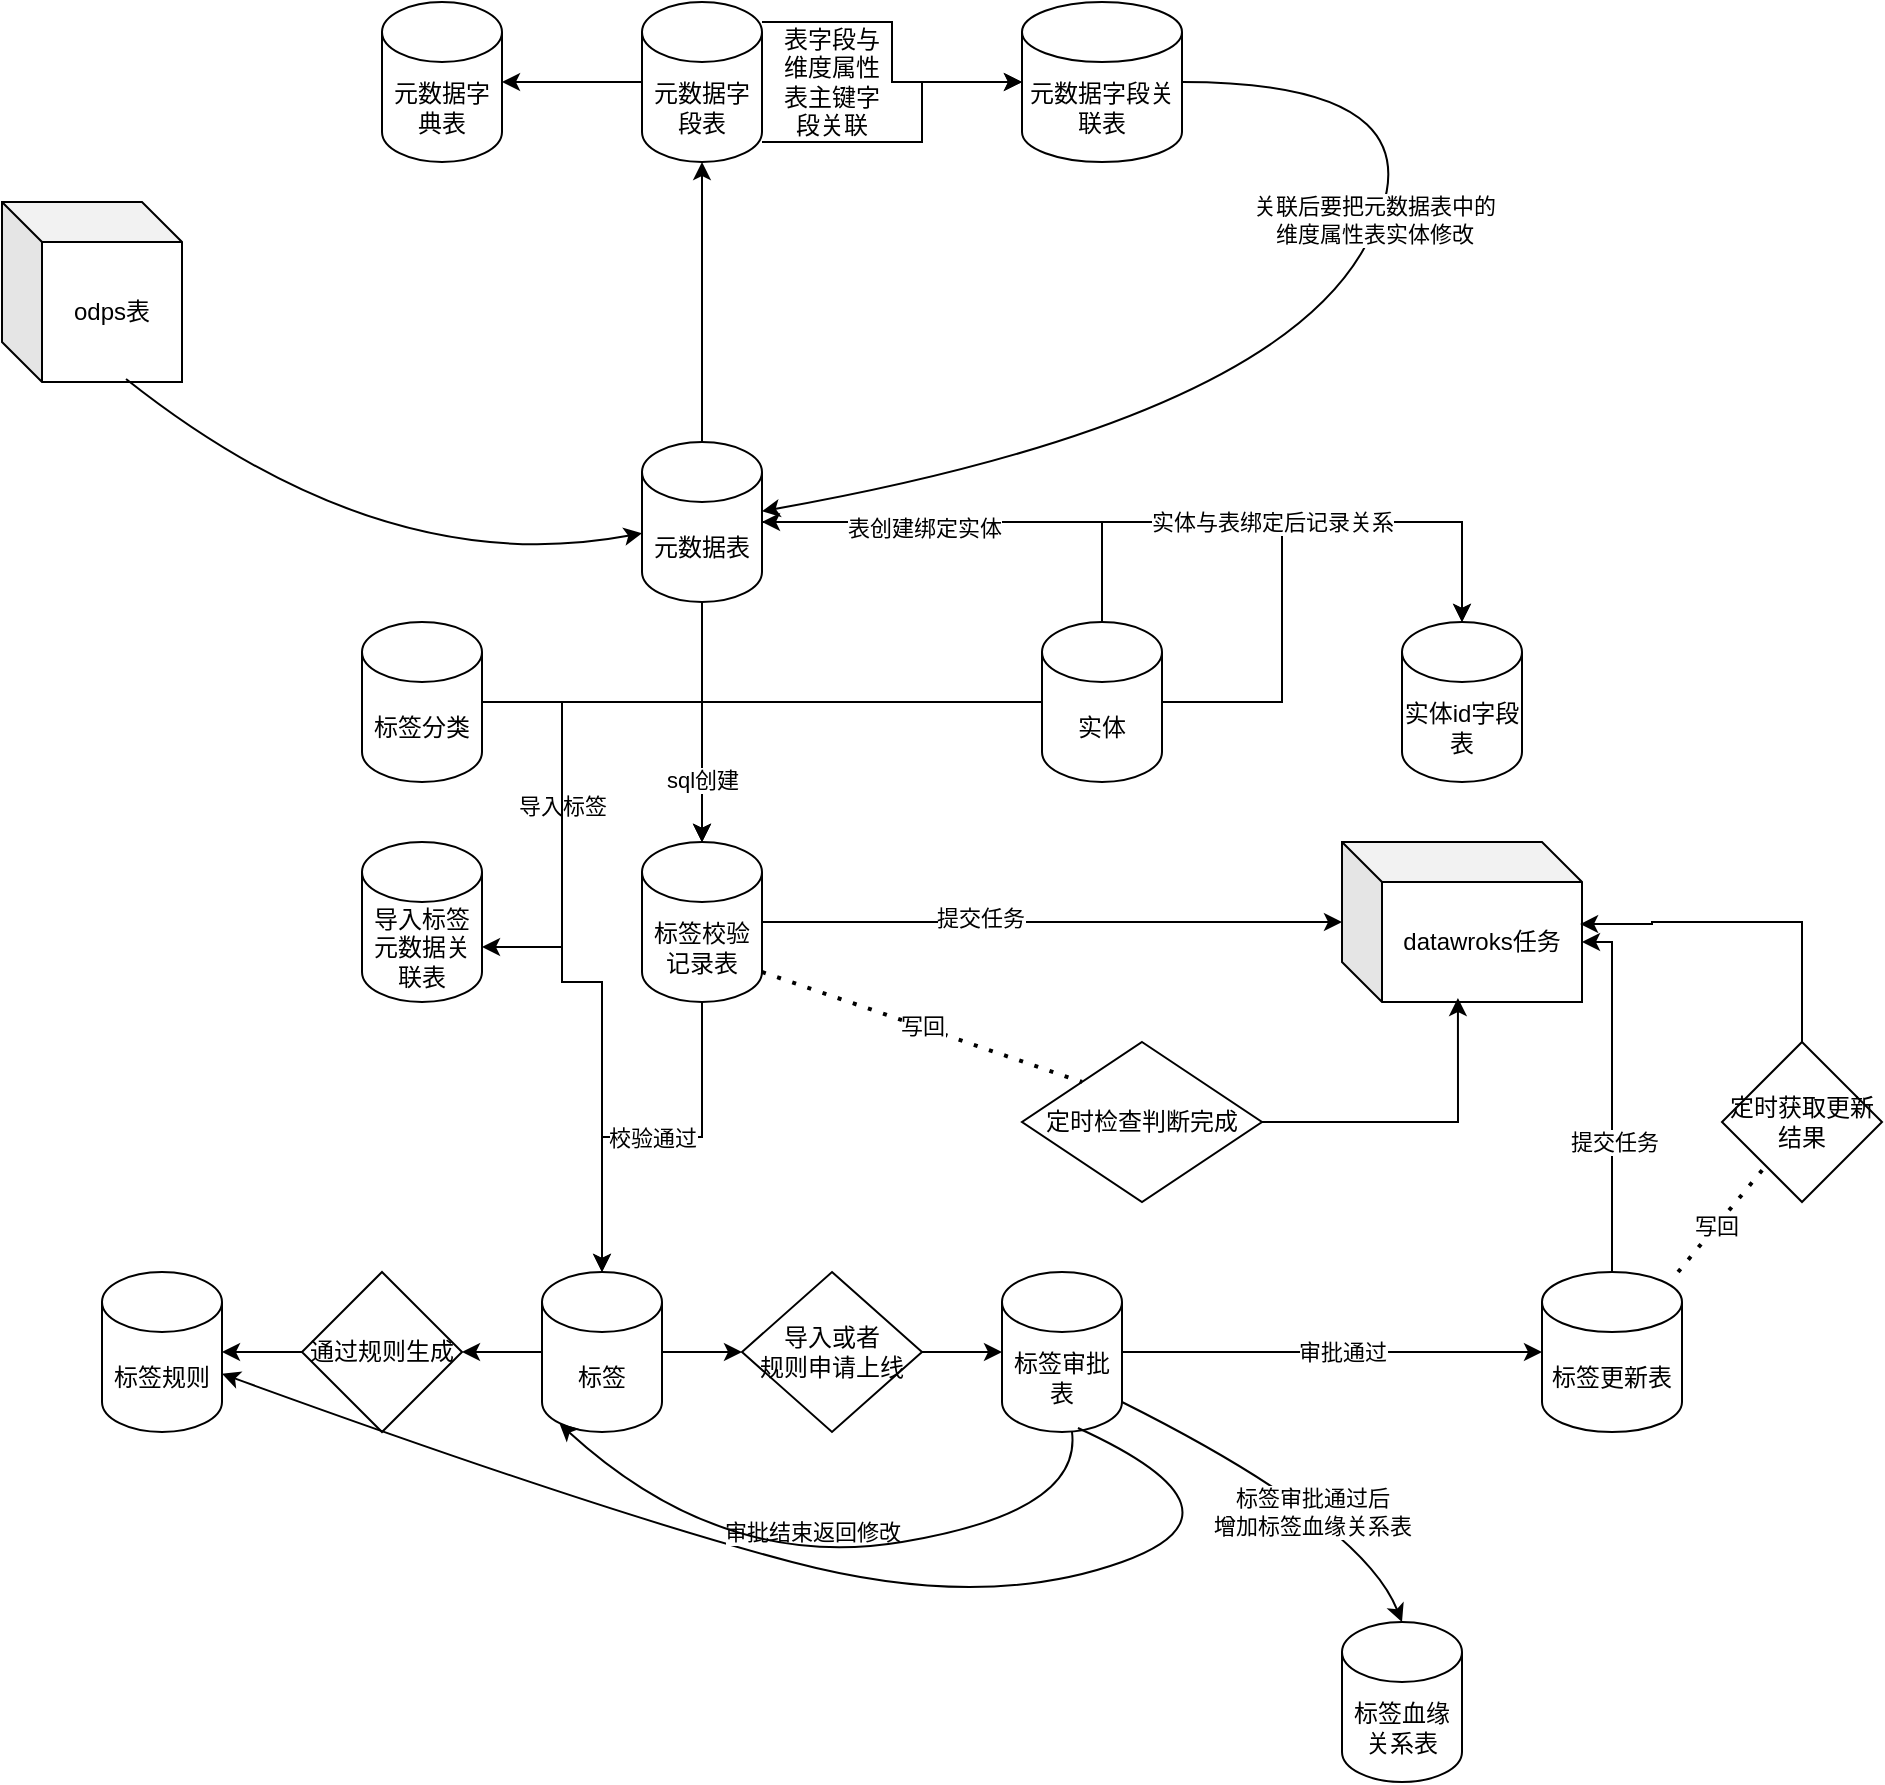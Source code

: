 <mxfile version="24.8.3">
  <diagram name="第 1 页" id="x1a2OVwLC4DQB-1H0HeX">
    <mxGraphModel dx="1853" dy="1819" grid="1" gridSize="10" guides="1" tooltips="1" connect="1" arrows="1" fold="1" page="1" pageScale="1" pageWidth="827" pageHeight="1169" math="0" shadow="0">
      <root>
        <mxCell id="0" />
        <mxCell id="1" parent="0" />
        <mxCell id="-SsP1CFAZnbRiIt0Rbaj-4" value="odps表" style="shape=cube;whiteSpace=wrap;html=1;boundedLbl=1;backgroundOutline=1;darkOpacity=0.05;darkOpacity2=0.1;" parent="1" vertex="1">
          <mxGeometry x="-60" y="50" width="90" height="90" as="geometry" />
        </mxCell>
        <mxCell id="-SsP1CFAZnbRiIt0Rbaj-8" style="edgeStyle=orthogonalEdgeStyle;rounded=0;orthogonalLoop=1;jettySize=auto;html=1;" parent="1" source="-SsP1CFAZnbRiIt0Rbaj-5" target="-SsP1CFAZnbRiIt0Rbaj-6" edge="1">
          <mxGeometry relative="1" as="geometry">
            <Array as="points">
              <mxPoint x="490" y="210" />
            </Array>
          </mxGeometry>
        </mxCell>
        <mxCell id="-SsP1CFAZnbRiIt0Rbaj-50" style="edgeStyle=orthogonalEdgeStyle;rounded=0;orthogonalLoop=1;jettySize=auto;html=1;" parent="1" source="-SsP1CFAZnbRiIt0Rbaj-5" target="-SsP1CFAZnbRiIt0Rbaj-47" edge="1">
          <mxGeometry relative="1" as="geometry" />
        </mxCell>
        <mxCell id="-SsP1CFAZnbRiIt0Rbaj-71" style="edgeStyle=orthogonalEdgeStyle;rounded=0;orthogonalLoop=1;jettySize=auto;html=1;" parent="1" source="-SsP1CFAZnbRiIt0Rbaj-5" target="-SsP1CFAZnbRiIt0Rbaj-68" edge="1">
          <mxGeometry relative="1" as="geometry">
            <Array as="points">
              <mxPoint x="580" y="300" />
              <mxPoint x="580" y="210" />
              <mxPoint x="670" y="210" />
            </Array>
          </mxGeometry>
        </mxCell>
        <mxCell id="-SsP1CFAZnbRiIt0Rbaj-5" value="实体" style="shape=cylinder3;whiteSpace=wrap;html=1;boundedLbl=1;backgroundOutline=1;size=15;" parent="1" vertex="1">
          <mxGeometry x="460" y="260" width="60" height="80" as="geometry" />
        </mxCell>
        <mxCell id="-SsP1CFAZnbRiIt0Rbaj-48" style="edgeStyle=orthogonalEdgeStyle;rounded=0;orthogonalLoop=1;jettySize=auto;html=1;" parent="1" source="-SsP1CFAZnbRiIt0Rbaj-6" target="-SsP1CFAZnbRiIt0Rbaj-47" edge="1">
          <mxGeometry relative="1" as="geometry" />
        </mxCell>
        <mxCell id="-SsP1CFAZnbRiIt0Rbaj-70" style="edgeStyle=orthogonalEdgeStyle;rounded=0;orthogonalLoop=1;jettySize=auto;html=1;" parent="1" source="-SsP1CFAZnbRiIt0Rbaj-6" target="-SsP1CFAZnbRiIt0Rbaj-68" edge="1">
          <mxGeometry relative="1" as="geometry">
            <Array as="points">
              <mxPoint x="670" y="210" />
            </Array>
          </mxGeometry>
        </mxCell>
        <mxCell id="-SsP1CFAZnbRiIt0Rbaj-72" value="实体与表绑定后记录关系" style="edgeLabel;html=1;align=center;verticalAlign=middle;resizable=0;points=[];" parent="-SsP1CFAZnbRiIt0Rbaj-70" vertex="1" connectable="0">
          <mxGeometry x="0.275" relative="1" as="geometry">
            <mxPoint as="offset" />
          </mxGeometry>
        </mxCell>
        <mxCell id="-SsP1CFAZnbRiIt0Rbaj-74" value="表创建绑定实体" style="edgeLabel;html=1;align=center;verticalAlign=middle;resizable=0;points=[];" parent="-SsP1CFAZnbRiIt0Rbaj-70" vertex="1" connectable="0">
          <mxGeometry x="-0.595" y="-3" relative="1" as="geometry">
            <mxPoint as="offset" />
          </mxGeometry>
        </mxCell>
        <mxCell id="nBwIrbf57UpdQbHYywen-2" style="edgeStyle=orthogonalEdgeStyle;rounded=0;orthogonalLoop=1;jettySize=auto;html=1;" parent="1" source="-SsP1CFAZnbRiIt0Rbaj-6" target="nBwIrbf57UpdQbHYywen-1" edge="1">
          <mxGeometry relative="1" as="geometry" />
        </mxCell>
        <mxCell id="-SsP1CFAZnbRiIt0Rbaj-6" value="元数据表" style="shape=cylinder3;whiteSpace=wrap;html=1;boundedLbl=1;backgroundOutline=1;size=15;" parent="1" vertex="1">
          <mxGeometry x="260" y="170" width="60" height="80" as="geometry" />
        </mxCell>
        <mxCell id="-SsP1CFAZnbRiIt0Rbaj-7" value="" style="curved=1;endArrow=classic;html=1;rounded=0;exitX=0.689;exitY=0.983;exitDx=0;exitDy=0;exitPerimeter=0;" parent="1" source="-SsP1CFAZnbRiIt0Rbaj-4" target="-SsP1CFAZnbRiIt0Rbaj-6" edge="1">
          <mxGeometry width="50" height="50" relative="1" as="geometry">
            <mxPoint x="180" y="200" as="sourcePoint" />
            <mxPoint x="230" y="150" as="targetPoint" />
            <Array as="points">
              <mxPoint x="130" y="240" />
            </Array>
          </mxGeometry>
        </mxCell>
        <mxCell id="-SsP1CFAZnbRiIt0Rbaj-9" value="元数据字典表" style="shape=cylinder3;whiteSpace=wrap;html=1;boundedLbl=1;backgroundOutline=1;size=15;" parent="1" vertex="1">
          <mxGeometry x="130" y="-50" width="60" height="80" as="geometry" />
        </mxCell>
        <mxCell id="-SsP1CFAZnbRiIt0Rbaj-11" value="元数据字段关联表" style="shape=cylinder3;whiteSpace=wrap;html=1;boundedLbl=1;backgroundOutline=1;size=15;" parent="1" vertex="1">
          <mxGeometry x="450" y="-50" width="80" height="80" as="geometry" />
        </mxCell>
        <mxCell id="-SsP1CFAZnbRiIt0Rbaj-18" value="" style="curved=1;endArrow=classic;html=1;rounded=0;" parent="1" source="-SsP1CFAZnbRiIt0Rbaj-11" target="-SsP1CFAZnbRiIt0Rbaj-6" edge="1">
          <mxGeometry width="50" height="50" relative="1" as="geometry">
            <mxPoint x="510" y="80" as="sourcePoint" />
            <mxPoint x="290" y="105.806" as="targetPoint" />
            <Array as="points">
              <mxPoint x="670" y="-10" />
              <mxPoint x="570" y="160" />
            </Array>
          </mxGeometry>
        </mxCell>
        <mxCell id="-SsP1CFAZnbRiIt0Rbaj-19" value="关联后要把元数据表中的&lt;div&gt;维度属性表实体修改&lt;/div&gt;" style="edgeLabel;html=1;align=center;verticalAlign=middle;resizable=0;points=[];" parent="-SsP1CFAZnbRiIt0Rbaj-18" vertex="1" connectable="0">
          <mxGeometry x="-0.25" y="-3" relative="1" as="geometry">
            <mxPoint as="offset" />
          </mxGeometry>
        </mxCell>
        <mxCell id="-SsP1CFAZnbRiIt0Rbaj-29" value="" style="edgeStyle=orthogonalEdgeStyle;rounded=0;orthogonalLoop=1;jettySize=auto;html=1;" parent="1" source="-SsP1CFAZnbRiIt0Rbaj-20" target="-SsP1CFAZnbRiIt0Rbaj-28" edge="1">
          <mxGeometry relative="1" as="geometry" />
        </mxCell>
        <mxCell id="-SsP1CFAZnbRiIt0Rbaj-33" value="" style="edgeStyle=orthogonalEdgeStyle;rounded=0;orthogonalLoop=1;jettySize=auto;html=1;" parent="1" source="-SsP1CFAZnbRiIt0Rbaj-20" target="-SsP1CFAZnbRiIt0Rbaj-32" edge="1">
          <mxGeometry relative="1" as="geometry" />
        </mxCell>
        <mxCell id="-SsP1CFAZnbRiIt0Rbaj-20" value="标签" style="shape=cylinder3;whiteSpace=wrap;html=1;boundedLbl=1;backgroundOutline=1;size=15;" parent="1" vertex="1">
          <mxGeometry x="210" y="585" width="60" height="80" as="geometry" />
        </mxCell>
        <mxCell id="-SsP1CFAZnbRiIt0Rbaj-25" value="标签规则" style="shape=cylinder3;whiteSpace=wrap;html=1;boundedLbl=1;backgroundOutline=1;size=15;" parent="1" vertex="1">
          <mxGeometry x="-10" y="585" width="60" height="80" as="geometry" />
        </mxCell>
        <mxCell id="-SsP1CFAZnbRiIt0Rbaj-30" value="" style="edgeStyle=orthogonalEdgeStyle;rounded=0;orthogonalLoop=1;jettySize=auto;html=1;" parent="1" source="-SsP1CFAZnbRiIt0Rbaj-28" target="-SsP1CFAZnbRiIt0Rbaj-25" edge="1">
          <mxGeometry relative="1" as="geometry" />
        </mxCell>
        <mxCell id="-SsP1CFAZnbRiIt0Rbaj-28" value="通过规则生成" style="rhombus;whiteSpace=wrap;html=1;" parent="1" vertex="1">
          <mxGeometry x="90" y="585" width="80" height="80" as="geometry" />
        </mxCell>
        <mxCell id="-SsP1CFAZnbRiIt0Rbaj-31" value="标签审批表" style="shape=cylinder3;whiteSpace=wrap;html=1;boundedLbl=1;backgroundOutline=1;size=15;" parent="1" vertex="1">
          <mxGeometry x="440" y="585" width="60" height="80" as="geometry" />
        </mxCell>
        <mxCell id="-SsP1CFAZnbRiIt0Rbaj-34" value="" style="edgeStyle=orthogonalEdgeStyle;rounded=0;orthogonalLoop=1;jettySize=auto;html=1;" parent="1" source="-SsP1CFAZnbRiIt0Rbaj-32" target="-SsP1CFAZnbRiIt0Rbaj-31" edge="1">
          <mxGeometry relative="1" as="geometry" />
        </mxCell>
        <mxCell id="-SsP1CFAZnbRiIt0Rbaj-32" value="导入或者&lt;div&gt;规则申请上线&lt;/div&gt;" style="rhombus;whiteSpace=wrap;html=1;" parent="1" vertex="1">
          <mxGeometry x="310" y="585" width="90" height="80" as="geometry" />
        </mxCell>
        <mxCell id="-SsP1CFAZnbRiIt0Rbaj-36" value="" style="curved=1;endArrow=classic;html=1;rounded=0;exitX=0.633;exitY=0.975;exitDx=0;exitDy=0;exitPerimeter=0;" parent="1" source="-SsP1CFAZnbRiIt0Rbaj-31" target="-SsP1CFAZnbRiIt0Rbaj-25" edge="1">
          <mxGeometry width="50" height="50" relative="1" as="geometry">
            <mxPoint x="520" y="705" as="sourcePoint" />
            <mxPoint x="570" y="655" as="targetPoint" />
            <Array as="points">
              <mxPoint x="570" y="705" />
              <mxPoint x="430" y="755" />
              <mxPoint x="240" y="705" />
            </Array>
          </mxGeometry>
        </mxCell>
        <mxCell id="-SsP1CFAZnbRiIt0Rbaj-37" value="审批结束返回修改" style="edgeLabel;html=1;align=center;verticalAlign=middle;resizable=0;points=[];" parent="-SsP1CFAZnbRiIt0Rbaj-36" vertex="1" connectable="0">
          <mxGeometry x="0.056" y="-17" relative="1" as="geometry">
            <mxPoint as="offset" />
          </mxGeometry>
        </mxCell>
        <mxCell id="-SsP1CFAZnbRiIt0Rbaj-38" value="" style="curved=1;endArrow=classic;html=1;rounded=0;entryX=0.145;entryY=1;entryDx=0;entryDy=-4.35;entryPerimeter=0;" parent="1" source="-SsP1CFAZnbRiIt0Rbaj-31" target="-SsP1CFAZnbRiIt0Rbaj-20" edge="1">
          <mxGeometry width="50" height="50" relative="1" as="geometry">
            <mxPoint x="450" y="645" as="sourcePoint" />
            <mxPoint x="480" y="655" as="targetPoint" />
            <Array as="points">
              <mxPoint x="480" y="705" />
              <mxPoint x="300" y="735" />
            </Array>
          </mxGeometry>
        </mxCell>
        <mxCell id="-SsP1CFAZnbRiIt0Rbaj-39" value="标签分类" style="shape=cylinder3;whiteSpace=wrap;html=1;boundedLbl=1;backgroundOutline=1;size=15;" parent="1" vertex="1">
          <mxGeometry x="120" y="260" width="60" height="80" as="geometry" />
        </mxCell>
        <mxCell id="-SsP1CFAZnbRiIt0Rbaj-41" value="标签更新表" style="shape=cylinder3;whiteSpace=wrap;html=1;boundedLbl=1;backgroundOutline=1;size=15;" parent="1" vertex="1">
          <mxGeometry x="710" y="585" width="70" height="80" as="geometry" />
        </mxCell>
        <mxCell id="-SsP1CFAZnbRiIt0Rbaj-42" style="edgeStyle=orthogonalEdgeStyle;rounded=0;orthogonalLoop=1;jettySize=auto;html=1;" parent="1" source="-SsP1CFAZnbRiIt0Rbaj-31" target="-SsP1CFAZnbRiIt0Rbaj-41" edge="1">
          <mxGeometry relative="1" as="geometry" />
        </mxCell>
        <mxCell id="-SsP1CFAZnbRiIt0Rbaj-43" value="审批通过" style="edgeLabel;html=1;align=center;verticalAlign=middle;resizable=0;points=[];" parent="-SsP1CFAZnbRiIt0Rbaj-42" vertex="1" connectable="0">
          <mxGeometry x="0.429" y="1" relative="1" as="geometry">
            <mxPoint x="-40" y="1" as="offset" />
          </mxGeometry>
        </mxCell>
        <mxCell id="-SsP1CFAZnbRiIt0Rbaj-53" style="edgeStyle=orthogonalEdgeStyle;rounded=0;orthogonalLoop=1;jettySize=auto;html=1;" parent="1" source="-SsP1CFAZnbRiIt0Rbaj-47" target="-SsP1CFAZnbRiIt0Rbaj-52" edge="1">
          <mxGeometry relative="1" as="geometry" />
        </mxCell>
        <mxCell id="-SsP1CFAZnbRiIt0Rbaj-55" value="提交任务" style="edgeLabel;html=1;align=center;verticalAlign=middle;resizable=0;points=[];" parent="-SsP1CFAZnbRiIt0Rbaj-53" vertex="1" connectable="0">
          <mxGeometry x="-0.248" y="2" relative="1" as="geometry">
            <mxPoint as="offset" />
          </mxGeometry>
        </mxCell>
        <mxCell id="-SsP1CFAZnbRiIt0Rbaj-58" value="校验通过" style="edgeStyle=orthogonalEdgeStyle;rounded=0;orthogonalLoop=1;jettySize=auto;html=1;" parent="1" source="-SsP1CFAZnbRiIt0Rbaj-47" target="-SsP1CFAZnbRiIt0Rbaj-20" edge="1">
          <mxGeometry relative="1" as="geometry" />
        </mxCell>
        <mxCell id="-SsP1CFAZnbRiIt0Rbaj-47" value="标签校验记录表" style="shape=cylinder3;whiteSpace=wrap;html=1;boundedLbl=1;backgroundOutline=1;size=15;" parent="1" vertex="1">
          <mxGeometry x="260" y="370" width="60" height="80" as="geometry" />
        </mxCell>
        <mxCell id="-SsP1CFAZnbRiIt0Rbaj-49" style="edgeStyle=orthogonalEdgeStyle;rounded=0;orthogonalLoop=1;jettySize=auto;html=1;entryX=0.5;entryY=0;entryDx=0;entryDy=0;entryPerimeter=0;" parent="1" source="-SsP1CFAZnbRiIt0Rbaj-39" target="-SsP1CFAZnbRiIt0Rbaj-47" edge="1">
          <mxGeometry relative="1" as="geometry">
            <Array as="points">
              <mxPoint x="290" y="300" />
            </Array>
          </mxGeometry>
        </mxCell>
        <mxCell id="-SsP1CFAZnbRiIt0Rbaj-51" value="sql创建" style="edgeLabel;html=1;align=center;verticalAlign=middle;resizable=0;points=[];" parent="-SsP1CFAZnbRiIt0Rbaj-49" vertex="1" connectable="0">
          <mxGeometry x="0.657" relative="1" as="geometry">
            <mxPoint as="offset" />
          </mxGeometry>
        </mxCell>
        <mxCell id="-SsP1CFAZnbRiIt0Rbaj-52" value="datawroks任务" style="shape=cube;whiteSpace=wrap;html=1;boundedLbl=1;backgroundOutline=1;darkOpacity=0.05;darkOpacity2=0.1;" parent="1" vertex="1">
          <mxGeometry x="610" y="370" width="120" height="80" as="geometry" />
        </mxCell>
        <mxCell id="-SsP1CFAZnbRiIt0Rbaj-54" value="定时检查判断完成" style="rhombus;whiteSpace=wrap;html=1;" parent="1" vertex="1">
          <mxGeometry x="450" y="470" width="120" height="80" as="geometry" />
        </mxCell>
        <mxCell id="-SsP1CFAZnbRiIt0Rbaj-57" value="写回" style="endArrow=none;dashed=1;html=1;dashPattern=1 3;strokeWidth=2;rounded=0;entryX=0;entryY=0;entryDx=0;entryDy=0;exitX=1;exitY=1;exitDx=0;exitDy=-15;exitPerimeter=0;" parent="1" source="-SsP1CFAZnbRiIt0Rbaj-47" target="-SsP1CFAZnbRiIt0Rbaj-54" edge="1">
          <mxGeometry width="50" height="50" relative="1" as="geometry">
            <mxPoint x="500" y="510" as="sourcePoint" />
            <mxPoint x="550" y="460" as="targetPoint" />
          </mxGeometry>
        </mxCell>
        <mxCell id="-SsP1CFAZnbRiIt0Rbaj-59" style="edgeStyle=orthogonalEdgeStyle;rounded=0;orthogonalLoop=1;jettySize=auto;html=1;entryX=0.483;entryY=0.975;entryDx=0;entryDy=0;entryPerimeter=0;" parent="1" source="-SsP1CFAZnbRiIt0Rbaj-54" target="-SsP1CFAZnbRiIt0Rbaj-52" edge="1">
          <mxGeometry relative="1" as="geometry" />
        </mxCell>
        <mxCell id="-SsP1CFAZnbRiIt0Rbaj-60" style="edgeStyle=orthogonalEdgeStyle;rounded=0;orthogonalLoop=1;jettySize=auto;html=1;" parent="1" source="-SsP1CFAZnbRiIt0Rbaj-41" target="-SsP1CFAZnbRiIt0Rbaj-52" edge="1">
          <mxGeometry relative="1" as="geometry">
            <Array as="points">
              <mxPoint x="745" y="420" />
            </Array>
          </mxGeometry>
        </mxCell>
        <mxCell id="-SsP1CFAZnbRiIt0Rbaj-61" value="提交任务" style="edgeLabel;html=1;align=center;verticalAlign=middle;resizable=0;points=[];" parent="-SsP1CFAZnbRiIt0Rbaj-60" vertex="1" connectable="0">
          <mxGeometry x="-0.278" y="-1" relative="1" as="geometry">
            <mxPoint as="offset" />
          </mxGeometry>
        </mxCell>
        <mxCell id="-SsP1CFAZnbRiIt0Rbaj-62" value="定时获取更新结果" style="rhombus;whiteSpace=wrap;html=1;" parent="1" vertex="1">
          <mxGeometry x="800" y="470" width="80" height="80" as="geometry" />
        </mxCell>
        <mxCell id="-SsP1CFAZnbRiIt0Rbaj-63" style="edgeStyle=orthogonalEdgeStyle;rounded=0;orthogonalLoop=1;jettySize=auto;html=1;entryX=0.992;entryY=0.513;entryDx=0;entryDy=0;entryPerimeter=0;" parent="1" source="-SsP1CFAZnbRiIt0Rbaj-62" target="-SsP1CFAZnbRiIt0Rbaj-52" edge="1">
          <mxGeometry relative="1" as="geometry">
            <Array as="points">
              <mxPoint x="840" y="410" />
              <mxPoint x="765" y="410" />
              <mxPoint x="765" y="411" />
            </Array>
          </mxGeometry>
        </mxCell>
        <mxCell id="-SsP1CFAZnbRiIt0Rbaj-65" value="" style="endArrow=none;dashed=1;html=1;dashPattern=1 3;strokeWidth=2;rounded=0;" parent="1" source="-SsP1CFAZnbRiIt0Rbaj-41" target="-SsP1CFAZnbRiIt0Rbaj-62" edge="1">
          <mxGeometry width="50" height="50" relative="1" as="geometry">
            <mxPoint x="820" y="600" as="sourcePoint" />
            <mxPoint x="870" y="550" as="targetPoint" />
          </mxGeometry>
        </mxCell>
        <mxCell id="-SsP1CFAZnbRiIt0Rbaj-66" value="写回" style="edgeLabel;html=1;align=center;verticalAlign=middle;resizable=0;points=[];" parent="-SsP1CFAZnbRiIt0Rbaj-65" vertex="1" connectable="0">
          <mxGeometry x="-0.134" relative="1" as="geometry">
            <mxPoint as="offset" />
          </mxGeometry>
        </mxCell>
        <mxCell id="-SsP1CFAZnbRiIt0Rbaj-68" value="实体id字段表" style="shape=cylinder3;whiteSpace=wrap;html=1;boundedLbl=1;backgroundOutline=1;size=15;" parent="1" vertex="1">
          <mxGeometry x="640" y="260" width="60" height="80" as="geometry" />
        </mxCell>
        <mxCell id="nBwIrbf57UpdQbHYywen-3" style="edgeStyle=orthogonalEdgeStyle;rounded=0;orthogonalLoop=1;jettySize=auto;html=1;" parent="1" source="nBwIrbf57UpdQbHYywen-1" target="-SsP1CFAZnbRiIt0Rbaj-11" edge="1">
          <mxGeometry relative="1" as="geometry">
            <Array as="points">
              <mxPoint x="385" y="-40" />
              <mxPoint x="385" y="-10" />
            </Array>
          </mxGeometry>
        </mxCell>
        <mxCell id="nBwIrbf57UpdQbHYywen-4" style="edgeStyle=orthogonalEdgeStyle;rounded=0;orthogonalLoop=1;jettySize=auto;html=1;" parent="1" source="nBwIrbf57UpdQbHYywen-1" target="-SsP1CFAZnbRiIt0Rbaj-11" edge="1">
          <mxGeometry relative="1" as="geometry">
            <mxPoint x="430" y="-40" as="targetPoint" />
            <Array as="points">
              <mxPoint x="400" y="20" />
              <mxPoint x="400" y="-10" />
            </Array>
          </mxGeometry>
        </mxCell>
        <mxCell id="nBwIrbf57UpdQbHYywen-6" style="edgeStyle=orthogonalEdgeStyle;rounded=0;orthogonalLoop=1;jettySize=auto;html=1;" parent="1" source="nBwIrbf57UpdQbHYywen-1" target="-SsP1CFAZnbRiIt0Rbaj-9" edge="1">
          <mxGeometry relative="1" as="geometry" />
        </mxCell>
        <mxCell id="nBwIrbf57UpdQbHYywen-1" value="元数据字段表" style="shape=cylinder3;whiteSpace=wrap;html=1;boundedLbl=1;backgroundOutline=1;size=15;" parent="1" vertex="1">
          <mxGeometry x="260" y="-50" width="60" height="80" as="geometry" />
        </mxCell>
        <mxCell id="nBwIrbf57UpdQbHYywen-5" value="表字段与维度属性表主键字段关联" style="text;html=1;align=center;verticalAlign=middle;whiteSpace=wrap;rounded=0;" parent="1" vertex="1">
          <mxGeometry x="325" y="-25" width="60" height="30" as="geometry" />
        </mxCell>
        <mxCell id="9w5kFu4VMn_e5CWZQp9T-1" value="标签血缘关系表" style="shape=cylinder3;whiteSpace=wrap;html=1;boundedLbl=1;backgroundOutline=1;size=15;" vertex="1" parent="1">
          <mxGeometry x="610" y="760" width="60" height="80" as="geometry" />
        </mxCell>
        <mxCell id="9w5kFu4VMn_e5CWZQp9T-2" value="" style="curved=1;endArrow=classic;html=1;rounded=0;exitX=1;exitY=1;exitDx=0;exitDy=-15;exitPerimeter=0;entryX=0.5;entryY=0;entryDx=0;entryDy=0;entryPerimeter=0;" edge="1" parent="1" source="-SsP1CFAZnbRiIt0Rbaj-31" target="9w5kFu4VMn_e5CWZQp9T-1">
          <mxGeometry width="50" height="50" relative="1" as="geometry">
            <mxPoint x="580" y="710" as="sourcePoint" />
            <mxPoint x="630" y="660" as="targetPoint" />
            <Array as="points">
              <mxPoint x="620" y="710" />
            </Array>
          </mxGeometry>
        </mxCell>
        <mxCell id="9w5kFu4VMn_e5CWZQp9T-3" value="标签审批通过后&lt;div&gt;增加标签血缘关系表&lt;/div&gt;" style="edgeLabel;html=1;align=center;verticalAlign=middle;resizable=0;points=[];" vertex="1" connectable="0" parent="9w5kFu4VMn_e5CWZQp9T-2">
          <mxGeometry x="0.154" y="-7" relative="1" as="geometry">
            <mxPoint x="1" as="offset" />
          </mxGeometry>
        </mxCell>
        <mxCell id="9w5kFu4VMn_e5CWZQp9T-4" value="导入标签元数据关联表" style="shape=cylinder3;whiteSpace=wrap;html=1;boundedLbl=1;backgroundOutline=1;size=15;" vertex="1" parent="1">
          <mxGeometry x="120" y="370" width="60" height="80" as="geometry" />
        </mxCell>
        <mxCell id="9w5kFu4VMn_e5CWZQp9T-6" style="edgeStyle=orthogonalEdgeStyle;rounded=0;orthogonalLoop=1;jettySize=auto;html=1;entryX=1;entryY=0;entryDx=0;entryDy=52.5;entryPerimeter=0;" edge="1" parent="1" source="-SsP1CFAZnbRiIt0Rbaj-6" target="9w5kFu4VMn_e5CWZQp9T-4">
          <mxGeometry relative="1" as="geometry">
            <Array as="points">
              <mxPoint x="290" y="300" />
              <mxPoint x="220" y="300" />
              <mxPoint x="220" y="423" />
            </Array>
          </mxGeometry>
        </mxCell>
        <mxCell id="9w5kFu4VMn_e5CWZQp9T-7" value="导入标签" style="edgeLabel;html=1;align=center;verticalAlign=middle;resizable=0;points=[];" vertex="1" connectable="0" parent="9w5kFu4VMn_e5CWZQp9T-6">
          <mxGeometry x="0.214" relative="1" as="geometry">
            <mxPoint as="offset" />
          </mxGeometry>
        </mxCell>
        <mxCell id="9w5kFu4VMn_e5CWZQp9T-8" style="edgeStyle=orthogonalEdgeStyle;rounded=0;orthogonalLoop=1;jettySize=auto;html=1;entryX=0.5;entryY=0;entryDx=0;entryDy=0;entryPerimeter=0;" edge="1" parent="1" source="-SsP1CFAZnbRiIt0Rbaj-6" target="-SsP1CFAZnbRiIt0Rbaj-20">
          <mxGeometry relative="1" as="geometry">
            <Array as="points">
              <mxPoint x="290" y="300" />
              <mxPoint x="220" y="300" />
              <mxPoint x="220" y="440" />
              <mxPoint x="240" y="440" />
            </Array>
          </mxGeometry>
        </mxCell>
      </root>
    </mxGraphModel>
  </diagram>
</mxfile>
